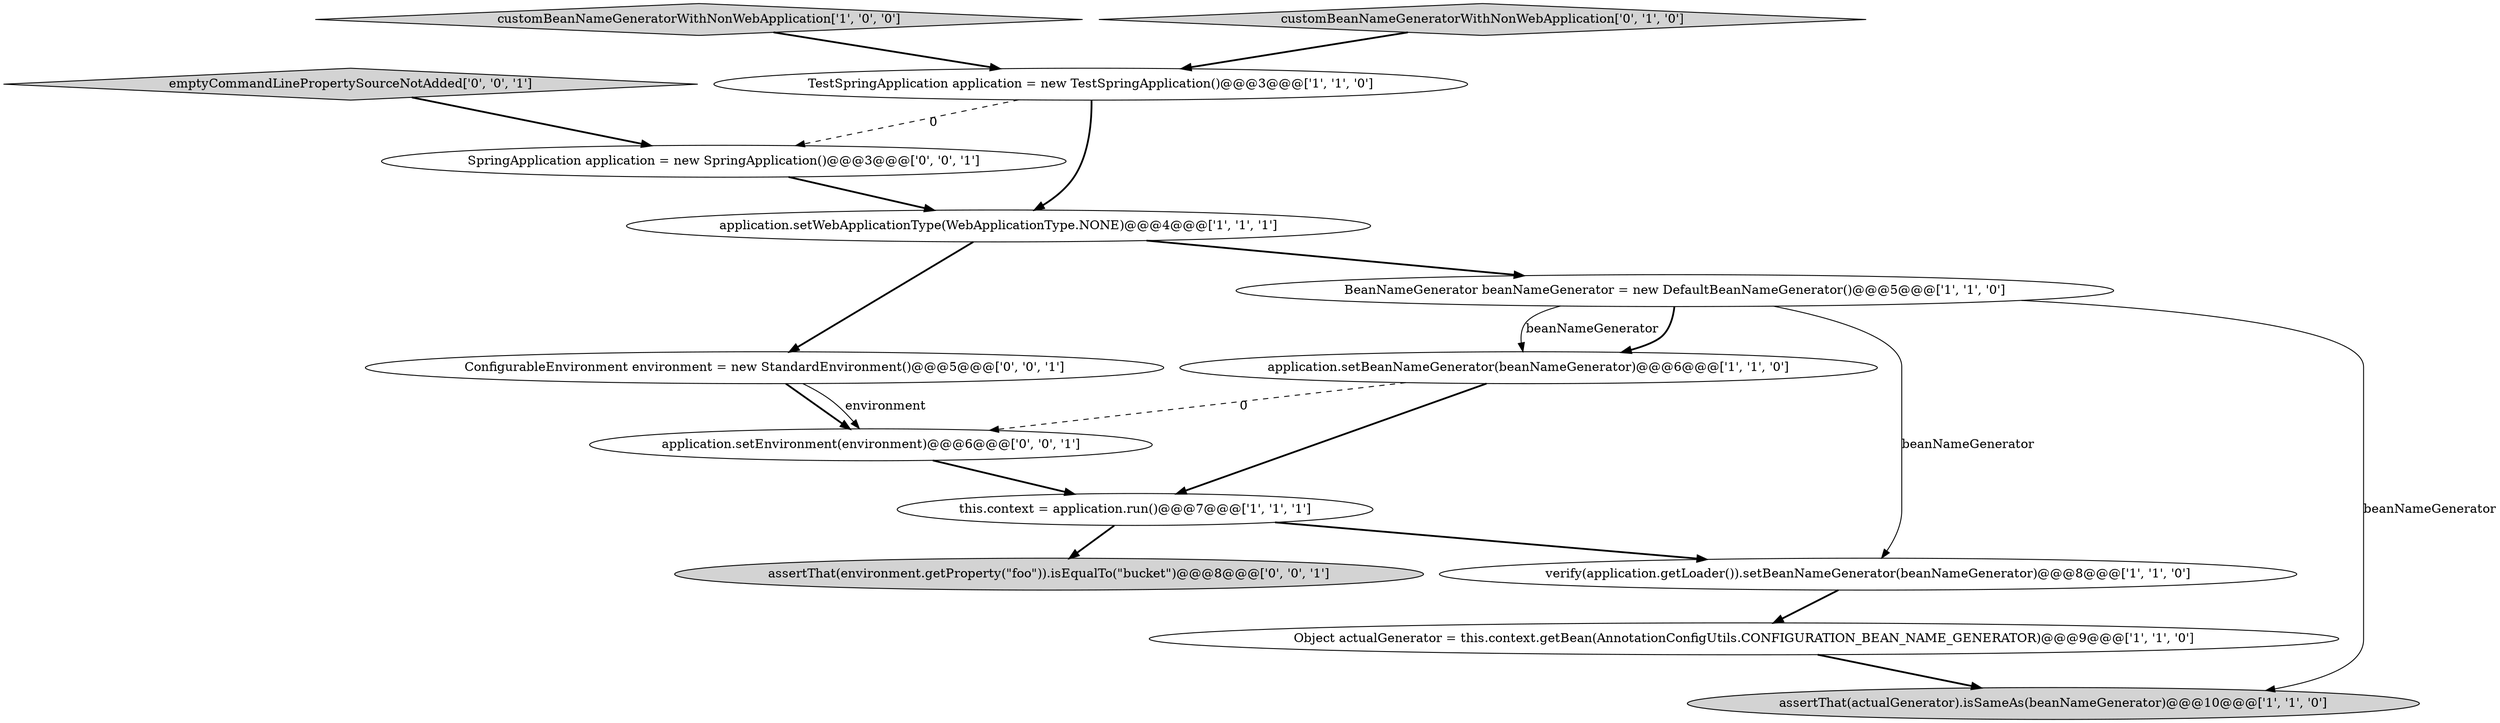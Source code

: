 digraph {
6 [style = filled, label = "BeanNameGenerator beanNameGenerator = new DefaultBeanNameGenerator()@@@5@@@['1', '1', '0']", fillcolor = white, shape = ellipse image = "AAA0AAABBB1BBB"];
5 [style = filled, label = "customBeanNameGeneratorWithNonWebApplication['1', '0', '0']", fillcolor = lightgray, shape = diamond image = "AAA0AAABBB1BBB"];
9 [style = filled, label = "customBeanNameGeneratorWithNonWebApplication['0', '1', '0']", fillcolor = lightgray, shape = diamond image = "AAA0AAABBB2BBB"];
14 [style = filled, label = "application.setEnvironment(environment)@@@6@@@['0', '0', '1']", fillcolor = white, shape = ellipse image = "AAA0AAABBB3BBB"];
11 [style = filled, label = "emptyCommandLinePropertySourceNotAdded['0', '0', '1']", fillcolor = lightgray, shape = diamond image = "AAA0AAABBB3BBB"];
12 [style = filled, label = "ConfigurableEnvironment environment = new StandardEnvironment()@@@5@@@['0', '0', '1']", fillcolor = white, shape = ellipse image = "AAA0AAABBB3BBB"];
4 [style = filled, label = "Object actualGenerator = this.context.getBean(AnnotationConfigUtils.CONFIGURATION_BEAN_NAME_GENERATOR)@@@9@@@['1', '1', '0']", fillcolor = white, shape = ellipse image = "AAA0AAABBB1BBB"];
10 [style = filled, label = "SpringApplication application = new SpringApplication()@@@3@@@['0', '0', '1']", fillcolor = white, shape = ellipse image = "AAA0AAABBB3BBB"];
3 [style = filled, label = "assertThat(actualGenerator).isSameAs(beanNameGenerator)@@@10@@@['1', '1', '0']", fillcolor = lightgray, shape = ellipse image = "AAA0AAABBB1BBB"];
0 [style = filled, label = "application.setWebApplicationType(WebApplicationType.NONE)@@@4@@@['1', '1', '1']", fillcolor = white, shape = ellipse image = "AAA0AAABBB1BBB"];
2 [style = filled, label = "TestSpringApplication application = new TestSpringApplication()@@@3@@@['1', '1', '0']", fillcolor = white, shape = ellipse image = "AAA0AAABBB1BBB"];
7 [style = filled, label = "this.context = application.run()@@@7@@@['1', '1', '1']", fillcolor = white, shape = ellipse image = "AAA0AAABBB1BBB"];
8 [style = filled, label = "verify(application.getLoader()).setBeanNameGenerator(beanNameGenerator)@@@8@@@['1', '1', '0']", fillcolor = white, shape = ellipse image = "AAA0AAABBB1BBB"];
1 [style = filled, label = "application.setBeanNameGenerator(beanNameGenerator)@@@6@@@['1', '1', '0']", fillcolor = white, shape = ellipse image = "AAA0AAABBB1BBB"];
13 [style = filled, label = "assertThat(environment.getProperty(\"foo\")).isEqualTo(\"bucket\")@@@8@@@['0', '0', '1']", fillcolor = lightgray, shape = ellipse image = "AAA0AAABBB3BBB"];
7->13 [style = bold, label=""];
4->3 [style = bold, label=""];
1->14 [style = dashed, label="0"];
0->6 [style = bold, label=""];
9->2 [style = bold, label=""];
0->12 [style = bold, label=""];
7->8 [style = bold, label=""];
1->7 [style = bold, label=""];
2->10 [style = dashed, label="0"];
14->7 [style = bold, label=""];
6->1 [style = bold, label=""];
5->2 [style = bold, label=""];
2->0 [style = bold, label=""];
11->10 [style = bold, label=""];
10->0 [style = bold, label=""];
6->8 [style = solid, label="beanNameGenerator"];
12->14 [style = bold, label=""];
6->1 [style = solid, label="beanNameGenerator"];
8->4 [style = bold, label=""];
12->14 [style = solid, label="environment"];
6->3 [style = solid, label="beanNameGenerator"];
}

